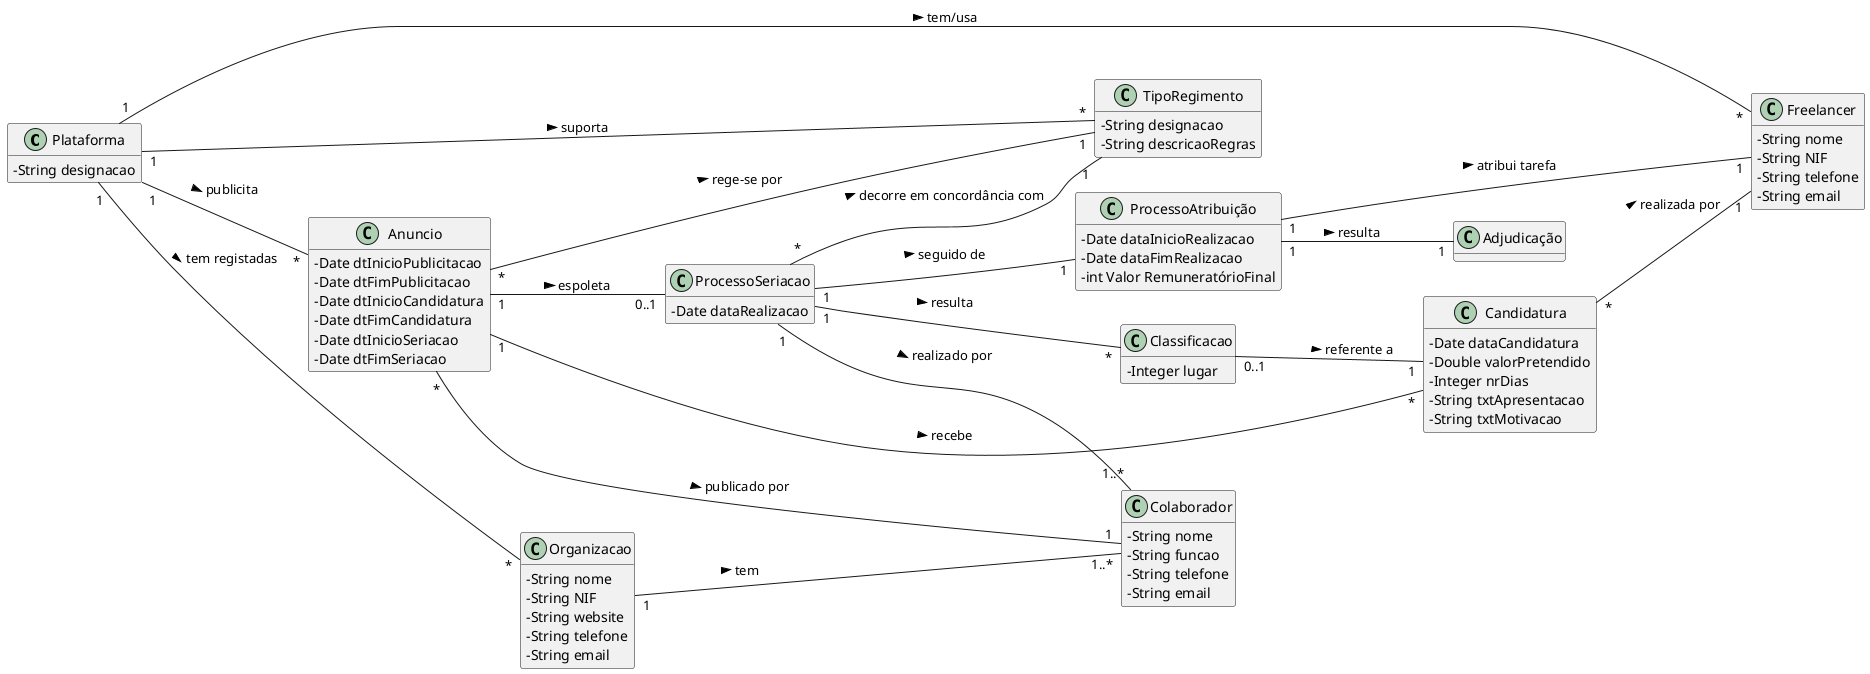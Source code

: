 @startuml

skinparam classAttributeIconSize 0
hide methods
left to right direction

class Plataforma {
  -String designacao
}

class Organizacao {
  -String nome
  -String NIF
  -String website
  -String telefone
  -String email
}

class Colaborador {
  -String nome
  -String funcao
  -String telefone
  -String email
}

class TipoRegimento
{
    -String designacao
    -String descricaoRegras
}


class Freelancer {
    -String nome
    -String NIF
    -String telefone
    -String email
}

class Anuncio
{
    -Date dtInicioPublicitacao
    -Date dtFimPublicitacao
    -Date dtInicioCandidatura
    -Date dtFimCandidatura
    -Date dtInicioSeriacao
    -Date dtFimSeriacao
}

class Candidatura
{
    -Date dataCandidatura
    -Double valorPretendido
    -Integer nrDias
    -String txtApresentacao
    -String txtMotivacao
}

class Classificacao
{
    -Integer lugar
}

class ProcessoSeriacao
{
    -Date dataRealizacao
}
class ProcessoAtribuição
{
    -Date dataInicioRealizacao
    -Date dataFimRealizacao
    -int Valor RemuneratórioFinal
}
class Adjudicação {
}


Plataforma "1" -- "*" Organizacao : tem registadas >
Plataforma "1" -- "*" TipoRegimento : suporta >
Plataforma "1" -- "*" Anuncio : publicita >
Plataforma "1" -- "*" Freelancer : tem/usa  >

Organizacao "1" -- "1..*" Colaborador: tem >

Anuncio "*" -- "1" TipoRegimento: rege-se por >
Anuncio "*" -- "1" Colaborador: publicado por >
Anuncio "1" -- "*" Candidatura: recebe >
Anuncio "1" -- "0..1" ProcessoSeriacao: espoleta >

Candidatura "*" -- "1"  Freelancer: realizada por >

ProcessoSeriacao "*" -- "1" TipoRegimento: decorre em concordância com >
ProcessoSeriacao "1" -- "1..*" Colaborador: realizado por >
ProcessoSeriacao "1" -- "*" Classificacao: resulta >
ProcessoSeriacao "1" -- "1" ProcessoAtribuição: seguido de >

Classificacao "0..1" -- "1" Candidatura: referente a >

ProcessoAtribuição "1" -- "1" Adjudicação: resulta >
ProcessoAtribuição "1" -- "1" Freelancer: atribui tarefa >

@enduml
